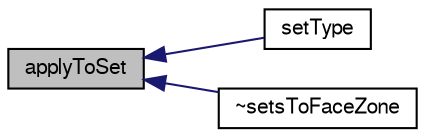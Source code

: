 digraph "applyToSet"
{
  bgcolor="transparent";
  edge [fontname="FreeSans",fontsize="10",labelfontname="FreeSans",labelfontsize="10"];
  node [fontname="FreeSans",fontsize="10",shape=record];
  rankdir="LR";
  Node1289 [label="applyToSet",height=0.2,width=0.4,color="black", fillcolor="grey75", style="filled", fontcolor="black"];
  Node1289 -> Node1290 [dir="back",color="midnightblue",fontsize="10",style="solid",fontname="FreeSans"];
  Node1290 [label="setType",height=0.2,width=0.4,color="black",URL="$a25394.html#a3cf0773a99a47a317d169af85e81950b"];
  Node1289 -> Node1291 [dir="back",color="midnightblue",fontsize="10",style="solid",fontname="FreeSans"];
  Node1291 [label="~setsToFaceZone",height=0.2,width=0.4,color="black",URL="$a25394.html#a018ee149a2924c3425dc41ab4c01c0ae",tooltip="Destructor. "];
}
